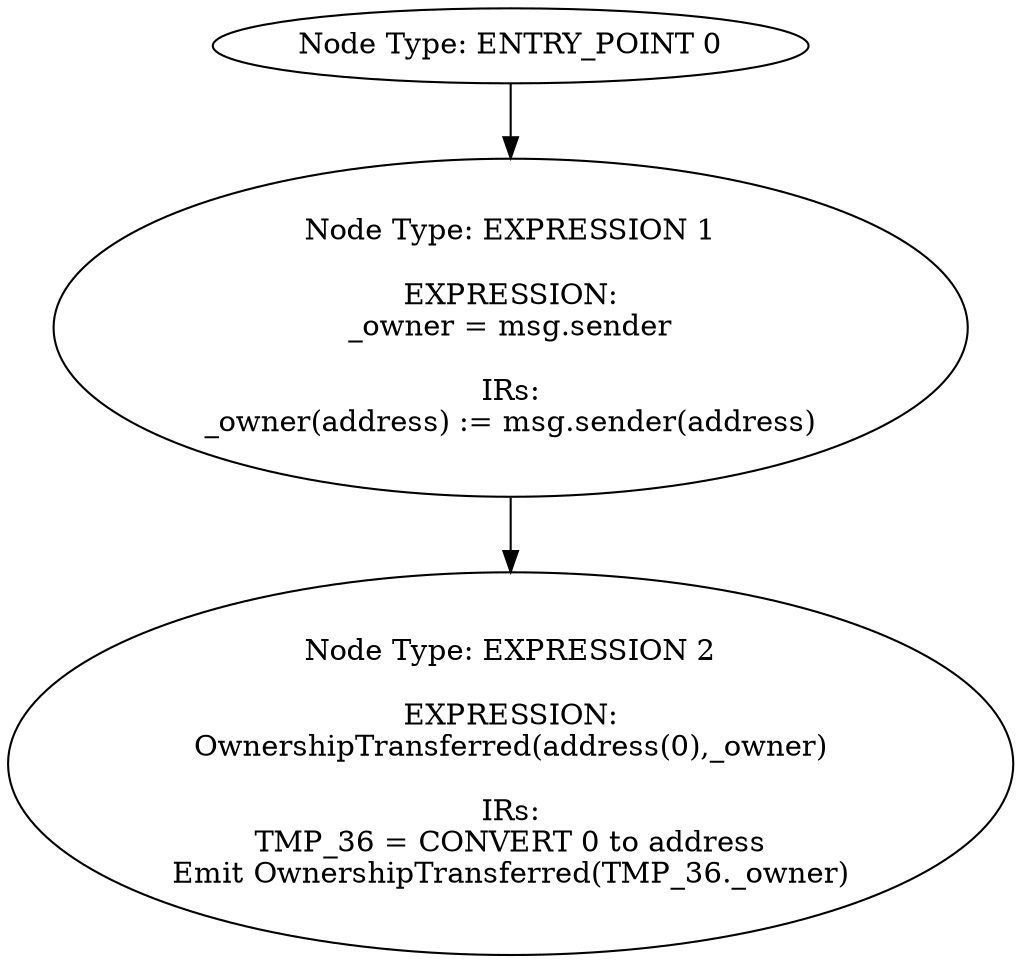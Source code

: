 digraph{
0[label="Node Type: ENTRY_POINT 0
"];
0->1;
1[label="Node Type: EXPRESSION 1

EXPRESSION:
_owner = msg.sender

IRs:
_owner(address) := msg.sender(address)"];
1->2;
2[label="Node Type: EXPRESSION 2

EXPRESSION:
OwnershipTransferred(address(0),_owner)

IRs:
TMP_36 = CONVERT 0 to address
Emit OwnershipTransferred(TMP_36._owner)"];
}
